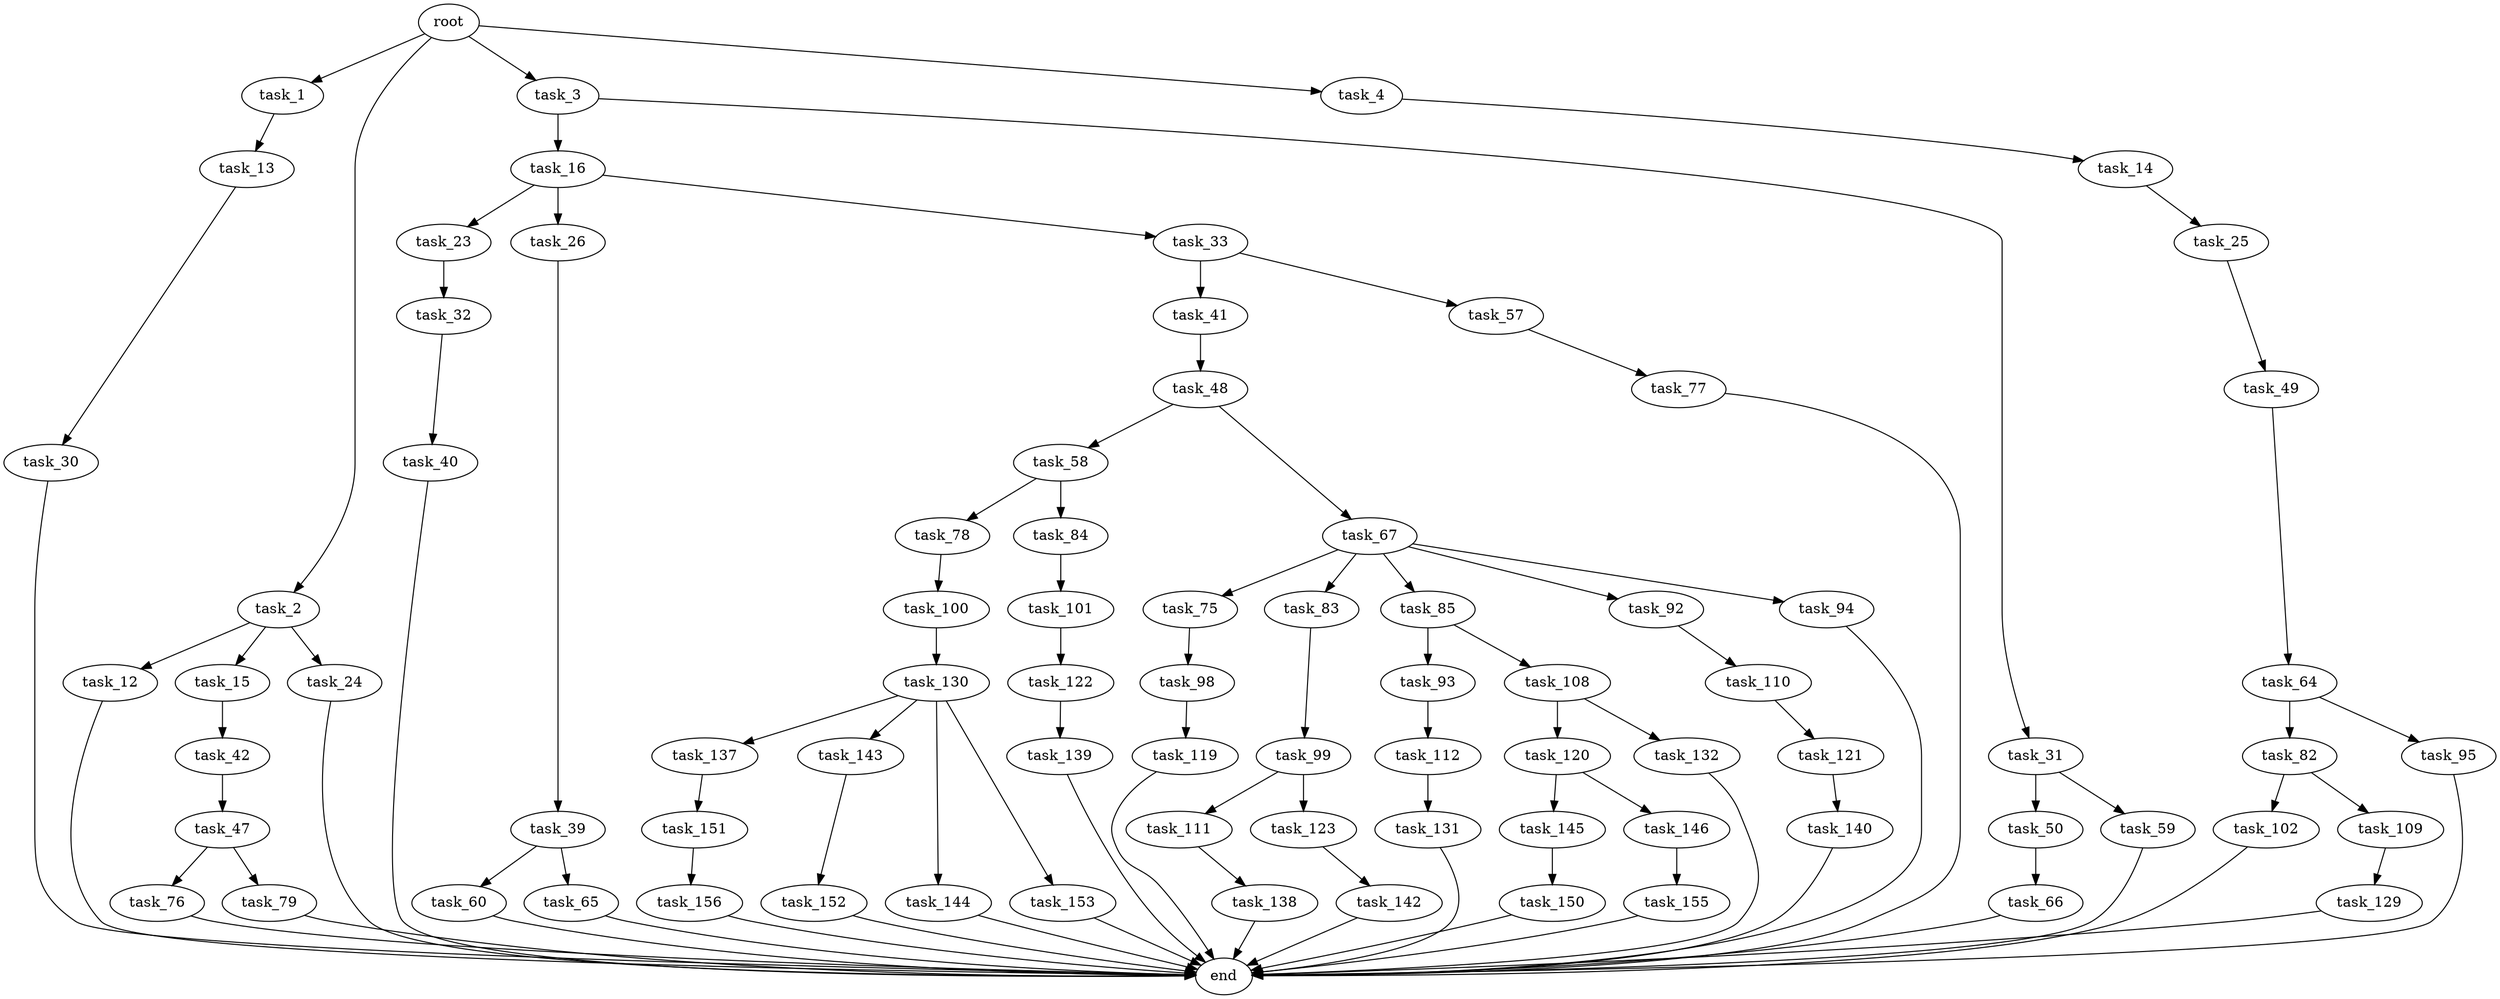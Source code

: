 digraph G {
  root [size="0.000000"];
  task_1 [size="782757789696.000000"];
  task_2 [size="68719476736.000000"];
  task_3 [size="368293445632.000000"];
  task_4 [size="48109341846.000000"];
  task_12 [size="12246306616.000000"];
  task_13 [size="28639703919.000000"];
  task_14 [size="19168183311.000000"];
  task_15 [size="6493578062.000000"];
  task_16 [size="253194703494.000000"];
  task_23 [size="134217728000.000000"];
  task_24 [size="38026888208.000000"];
  task_25 [size="3009334067.000000"];
  task_26 [size="4712770379.000000"];
  task_30 [size="368293445632.000000"];
  task_31 [size="1823706530.000000"];
  task_32 [size="20520179919.000000"];
  task_33 [size="111450425446.000000"];
  task_39 [size="1549853628.000000"];
  task_40 [size="108298581154.000000"];
  task_41 [size="68719476736.000000"];
  task_42 [size="193549217397.000000"];
  task_47 [size="8686982370.000000"];
  task_48 [size="8232636678.000000"];
  task_49 [size="14316242907.000000"];
  task_50 [size="419129688.000000"];
  task_57 [size="8452967211.000000"];
  task_58 [size="16315883839.000000"];
  task_59 [size="2783459142.000000"];
  task_60 [size="1248099151356.000000"];
  task_64 [size="9354826667.000000"];
  task_65 [size="3768846218.000000"];
  task_66 [size="4196241374.000000"];
  task_67 [size="85100947230.000000"];
  task_75 [size="140274403839.000000"];
  task_76 [size="28991029248.000000"];
  task_77 [size="12528612930.000000"];
  task_78 [size="8589934592.000000"];
  task_79 [size="1073741824000.000000"];
  task_82 [size="134217728000.000000"];
  task_83 [size="17221732681.000000"];
  task_84 [size="28991029248.000000"];
  task_85 [size="360241609248.000000"];
  task_92 [size="29824648589.000000"];
  task_93 [size="166242443054.000000"];
  task_94 [size="78801755247.000000"];
  task_95 [size="83604503918.000000"];
  task_98 [size="84370292485.000000"];
  task_99 [size="21374048055.000000"];
  task_100 [size="9817118602.000000"];
  task_101 [size="782757789696.000000"];
  task_102 [size="538552211992.000000"];
  task_108 [size="28991029248.000000"];
  task_109 [size="5884718984.000000"];
  task_110 [size="8589934592.000000"];
  task_111 [size="70806896157.000000"];
  task_112 [size="8028017426.000000"];
  task_119 [size="2134039745.000000"];
  task_120 [size="204235532916.000000"];
  task_121 [size="150132719901.000000"];
  task_122 [size="368293445632.000000"];
  task_123 [size="3400421982.000000"];
  task_129 [size="821554885.000000"];
  task_130 [size="8498646326.000000"];
  task_131 [size="468178129342.000000"];
  task_132 [size="5193775048.000000"];
  task_137 [size="744191423.000000"];
  task_138 [size="1073741824000.000000"];
  task_139 [size="30029491796.000000"];
  task_140 [size="549755813888.000000"];
  task_142 [size="1073741824000.000000"];
  task_143 [size="231928233984.000000"];
  task_144 [size="549755813888.000000"];
  task_145 [size="674944375046.000000"];
  task_146 [size="1073741824000.000000"];
  task_150 [size="97851615947.000000"];
  task_151 [size="24602899122.000000"];
  task_152 [size="28991029248.000000"];
  task_153 [size="93151975453.000000"];
  task_155 [size="3014449085.000000"];
  task_156 [size="4653153013.000000"];
  end [size="0.000000"];

  root -> task_1 [size="1.000000"];
  root -> task_2 [size="1.000000"];
  root -> task_3 [size="1.000000"];
  root -> task_4 [size="1.000000"];
  task_1 -> task_13 [size="679477248.000000"];
  task_2 -> task_12 [size="134217728.000000"];
  task_2 -> task_15 [size="134217728.000000"];
  task_2 -> task_24 [size="134217728.000000"];
  task_3 -> task_16 [size="411041792.000000"];
  task_3 -> task_31 [size="411041792.000000"];
  task_4 -> task_14 [size="838860800.000000"];
  task_12 -> end [size="1.000000"];
  task_13 -> task_30 [size="536870912.000000"];
  task_14 -> task_25 [size="411041792.000000"];
  task_15 -> task_42 [size="134217728.000000"];
  task_16 -> task_23 [size="209715200.000000"];
  task_16 -> task_26 [size="209715200.000000"];
  task_16 -> task_33 [size="209715200.000000"];
  task_23 -> task_32 [size="209715200.000000"];
  task_24 -> end [size="1.000000"];
  task_25 -> task_49 [size="301989888.000000"];
  task_26 -> task_39 [size="75497472.000000"];
  task_30 -> end [size="1.000000"];
  task_31 -> task_50 [size="75497472.000000"];
  task_31 -> task_59 [size="75497472.000000"];
  task_32 -> task_40 [size="411041792.000000"];
  task_33 -> task_41 [size="75497472.000000"];
  task_33 -> task_57 [size="75497472.000000"];
  task_39 -> task_60 [size="33554432.000000"];
  task_39 -> task_65 [size="33554432.000000"];
  task_40 -> end [size="1.000000"];
  task_41 -> task_48 [size="134217728.000000"];
  task_42 -> task_47 [size="679477248.000000"];
  task_47 -> task_76 [size="838860800.000000"];
  task_47 -> task_79 [size="838860800.000000"];
  task_48 -> task_58 [size="134217728.000000"];
  task_48 -> task_67 [size="134217728.000000"];
  task_49 -> task_64 [size="411041792.000000"];
  task_50 -> task_66 [size="33554432.000000"];
  task_57 -> task_77 [size="679477248.000000"];
  task_58 -> task_78 [size="301989888.000000"];
  task_58 -> task_84 [size="301989888.000000"];
  task_59 -> end [size="1.000000"];
  task_60 -> end [size="1.000000"];
  task_64 -> task_82 [size="209715200.000000"];
  task_64 -> task_95 [size="209715200.000000"];
  task_65 -> end [size="1.000000"];
  task_66 -> end [size="1.000000"];
  task_67 -> task_75 [size="75497472.000000"];
  task_67 -> task_83 [size="75497472.000000"];
  task_67 -> task_85 [size="75497472.000000"];
  task_67 -> task_92 [size="75497472.000000"];
  task_67 -> task_94 [size="75497472.000000"];
  task_75 -> task_98 [size="301989888.000000"];
  task_76 -> end [size="1.000000"];
  task_77 -> end [size="1.000000"];
  task_78 -> task_100 [size="33554432.000000"];
  task_79 -> end [size="1.000000"];
  task_82 -> task_102 [size="209715200.000000"];
  task_82 -> task_109 [size="209715200.000000"];
  task_83 -> task_99 [size="301989888.000000"];
  task_84 -> task_101 [size="75497472.000000"];
  task_85 -> task_93 [size="301989888.000000"];
  task_85 -> task_108 [size="301989888.000000"];
  task_92 -> task_110 [size="536870912.000000"];
  task_93 -> task_112 [size="134217728.000000"];
  task_94 -> end [size="1.000000"];
  task_95 -> end [size="1.000000"];
  task_98 -> task_119 [size="75497472.000000"];
  task_99 -> task_111 [size="411041792.000000"];
  task_99 -> task_123 [size="411041792.000000"];
  task_100 -> task_130 [size="301989888.000000"];
  task_101 -> task_122 [size="679477248.000000"];
  task_102 -> end [size="1.000000"];
  task_108 -> task_120 [size="75497472.000000"];
  task_108 -> task_132 [size="75497472.000000"];
  task_109 -> task_129 [size="209715200.000000"];
  task_110 -> task_121 [size="33554432.000000"];
  task_111 -> task_138 [size="134217728.000000"];
  task_112 -> task_131 [size="134217728.000000"];
  task_119 -> end [size="1.000000"];
  task_120 -> task_145 [size="134217728.000000"];
  task_120 -> task_146 [size="134217728.000000"];
  task_121 -> task_140 [size="209715200.000000"];
  task_122 -> task_139 [size="411041792.000000"];
  task_123 -> task_142 [size="75497472.000000"];
  task_129 -> end [size="1.000000"];
  task_130 -> task_137 [size="134217728.000000"];
  task_130 -> task_143 [size="134217728.000000"];
  task_130 -> task_144 [size="134217728.000000"];
  task_130 -> task_153 [size="134217728.000000"];
  task_131 -> end [size="1.000000"];
  task_132 -> end [size="1.000000"];
  task_137 -> task_151 [size="33554432.000000"];
  task_138 -> end [size="1.000000"];
  task_139 -> end [size="1.000000"];
  task_140 -> end [size="1.000000"];
  task_142 -> end [size="1.000000"];
  task_143 -> task_152 [size="301989888.000000"];
  task_144 -> end [size="1.000000"];
  task_145 -> task_150 [size="536870912.000000"];
  task_146 -> task_155 [size="838860800.000000"];
  task_150 -> end [size="1.000000"];
  task_151 -> task_156 [size="536870912.000000"];
  task_152 -> end [size="1.000000"];
  task_153 -> end [size="1.000000"];
  task_155 -> end [size="1.000000"];
  task_156 -> end [size="1.000000"];
}
